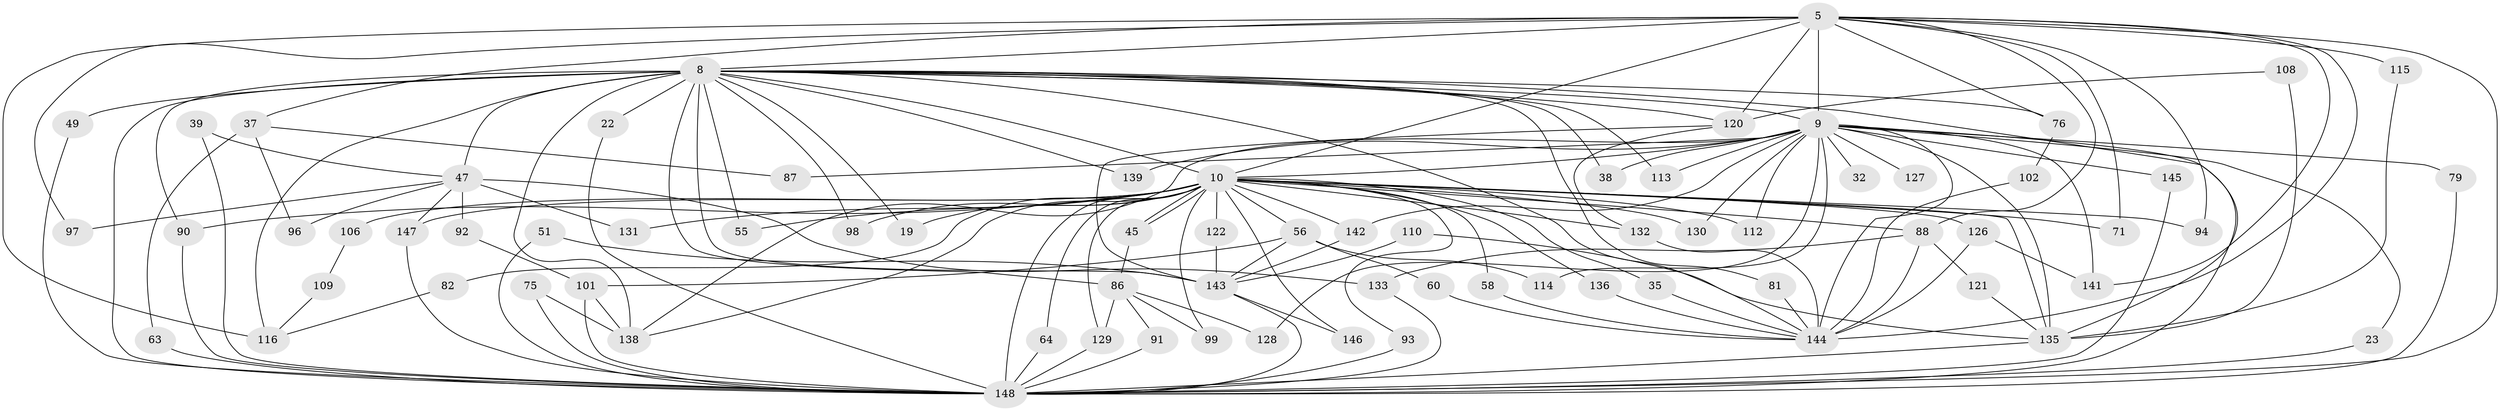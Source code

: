 // original degree distribution, {26: 0.006756756756756757, 16: 0.006756756756756757, 22: 0.006756756756756757, 21: 0.006756756756756757, 18: 0.006756756756756757, 32: 0.006756756756756757, 20: 0.006756756756756757, 33: 0.006756756756756757, 24: 0.006756756756756757, 27: 0.006756756756756757, 8: 0.013513513513513514, 4: 0.07432432432432433, 7: 0.006756756756756757, 3: 0.25, 5: 0.04054054054054054, 6: 0.04054054054054054, 2: 0.5, 11: 0.006756756756756757}
// Generated by graph-tools (version 1.1) at 2025/45/03/09/25 04:45:36]
// undirected, 74 vertices, 157 edges
graph export_dot {
graph [start="1"]
  node [color=gray90,style=filled];
  5 [super="+2"];
  8 [super="+1"];
  9 [super="+3"];
  10 [super="+6"];
  19;
  22;
  23;
  32;
  35;
  37;
  38;
  39;
  45;
  47 [super="+24"];
  49;
  51;
  55;
  56 [super="+43"];
  58;
  60;
  63;
  64;
  71;
  75;
  76 [super="+13"];
  79;
  81 [super="+25"];
  82;
  86 [super="+80"];
  87;
  88 [super="+62+70"];
  90 [super="+65+48"];
  91;
  92 [super="+73"];
  93;
  94;
  96;
  97;
  98;
  99;
  101 [super="+59+54"];
  102;
  106;
  108;
  109;
  110 [super="+66"];
  112;
  113;
  114;
  115;
  116 [super="+28"];
  120 [super="+74+15"];
  121;
  122;
  126 [super="+77+69"];
  127;
  128;
  129 [super="+100"];
  130;
  131 [super="+27"];
  132 [super="+31"];
  133 [super="+105"];
  135 [super="+44+57+85"];
  136;
  138 [super="+111+21+104"];
  139 [super="+137"];
  141 [super="+103"];
  142 [super="+52+140"];
  143 [super="+124+46+134"];
  144 [super="+20+119"];
  145;
  146;
  147 [super="+41"];
  148 [super="+42+68+125"];
  5 -- 8 [weight=4];
  5 -- 9 [weight=4];
  5 -- 10 [weight=4];
  5 -- 37 [weight=2];
  5 -- 97;
  5 -- 115;
  5 -- 71;
  5 -- 94;
  5 -- 76;
  5 -- 116;
  5 -- 88;
  5 -- 120 [weight=2];
  5 -- 144;
  5 -- 141;
  5 -- 148 [weight=7];
  8 -- 9 [weight=4];
  8 -- 10 [weight=4];
  8 -- 22;
  8 -- 47 [weight=3];
  8 -- 49;
  8 -- 55;
  8 -- 90 [weight=2];
  8 -- 98;
  8 -- 116 [weight=2];
  8 -- 135 [weight=2];
  8 -- 144 [weight=3];
  8 -- 139;
  8 -- 76 [weight=2];
  8 -- 143 [weight=7];
  8 -- 19;
  8 -- 86 [weight=3];
  8 -- 38;
  8 -- 113;
  8 -- 81;
  8 -- 148 [weight=7];
  8 -- 120;
  8 -- 138 [weight=3];
  9 -- 10 [weight=4];
  9 -- 32 [weight=2];
  9 -- 79;
  9 -- 113;
  9 -- 114;
  9 -- 127 [weight=2];
  9 -- 130;
  9 -- 139 [weight=2];
  9 -- 145;
  9 -- 128;
  9 -- 23;
  9 -- 87;
  9 -- 38;
  9 -- 112;
  9 -- 144 [weight=3];
  9 -- 135 [weight=2];
  9 -- 142 [weight=2];
  9 -- 141;
  9 -- 138;
  9 -- 148 [weight=6];
  10 -- 35;
  10 -- 45;
  10 -- 45;
  10 -- 58;
  10 -- 82;
  10 -- 93;
  10 -- 98;
  10 -- 106 [weight=2];
  10 -- 130;
  10 -- 131 [weight=2];
  10 -- 136;
  10 -- 64;
  10 -- 71;
  10 -- 146;
  10 -- 19;
  10 -- 148 [weight=8];
  10 -- 88 [weight=3];
  10 -- 94;
  10 -- 99;
  10 -- 112;
  10 -- 55;
  10 -- 122;
  10 -- 147;
  10 -- 132;
  10 -- 142;
  10 -- 90;
  10 -- 126 [weight=2];
  10 -- 129;
  10 -- 56 [weight=2];
  10 -- 138 [weight=2];
  10 -- 135;
  22 -- 148;
  23 -- 148;
  35 -- 144;
  37 -- 63;
  37 -- 87;
  37 -- 96;
  39 -- 47;
  39 -- 148;
  45 -- 86;
  47 -- 96;
  47 -- 97;
  47 -- 131;
  47 -- 147 [weight=2];
  47 -- 92 [weight=2];
  47 -- 133;
  49 -- 148;
  51 -- 143;
  51 -- 148;
  56 -- 114;
  56 -- 60;
  56 -- 143 [weight=2];
  56 -- 101 [weight=2];
  58 -- 144;
  60 -- 144;
  63 -- 148;
  64 -- 148;
  75 -- 138;
  75 -- 148;
  76 -- 102;
  79 -- 148;
  81 -- 144 [weight=2];
  82 -- 116;
  86 -- 128;
  86 -- 129;
  86 -- 99;
  86 -- 91;
  88 -- 133;
  88 -- 121;
  88 -- 144;
  90 -- 148;
  91 -- 148;
  92 -- 101;
  93 -- 148;
  101 -- 138;
  101 -- 148 [weight=4];
  102 -- 144;
  106 -- 109;
  108 -- 135;
  108 -- 120;
  109 -- 116;
  110 -- 135;
  110 -- 143 [weight=2];
  115 -- 135;
  120 -- 132;
  120 -- 143;
  121 -- 135;
  122 -- 143;
  126 -- 141;
  126 -- 144 [weight=3];
  129 -- 148;
  132 -- 144;
  133 -- 148;
  135 -- 148 [weight=2];
  136 -- 144;
  142 -- 143;
  143 -- 146;
  143 -- 148;
  145 -- 148;
  147 -- 148;
}
